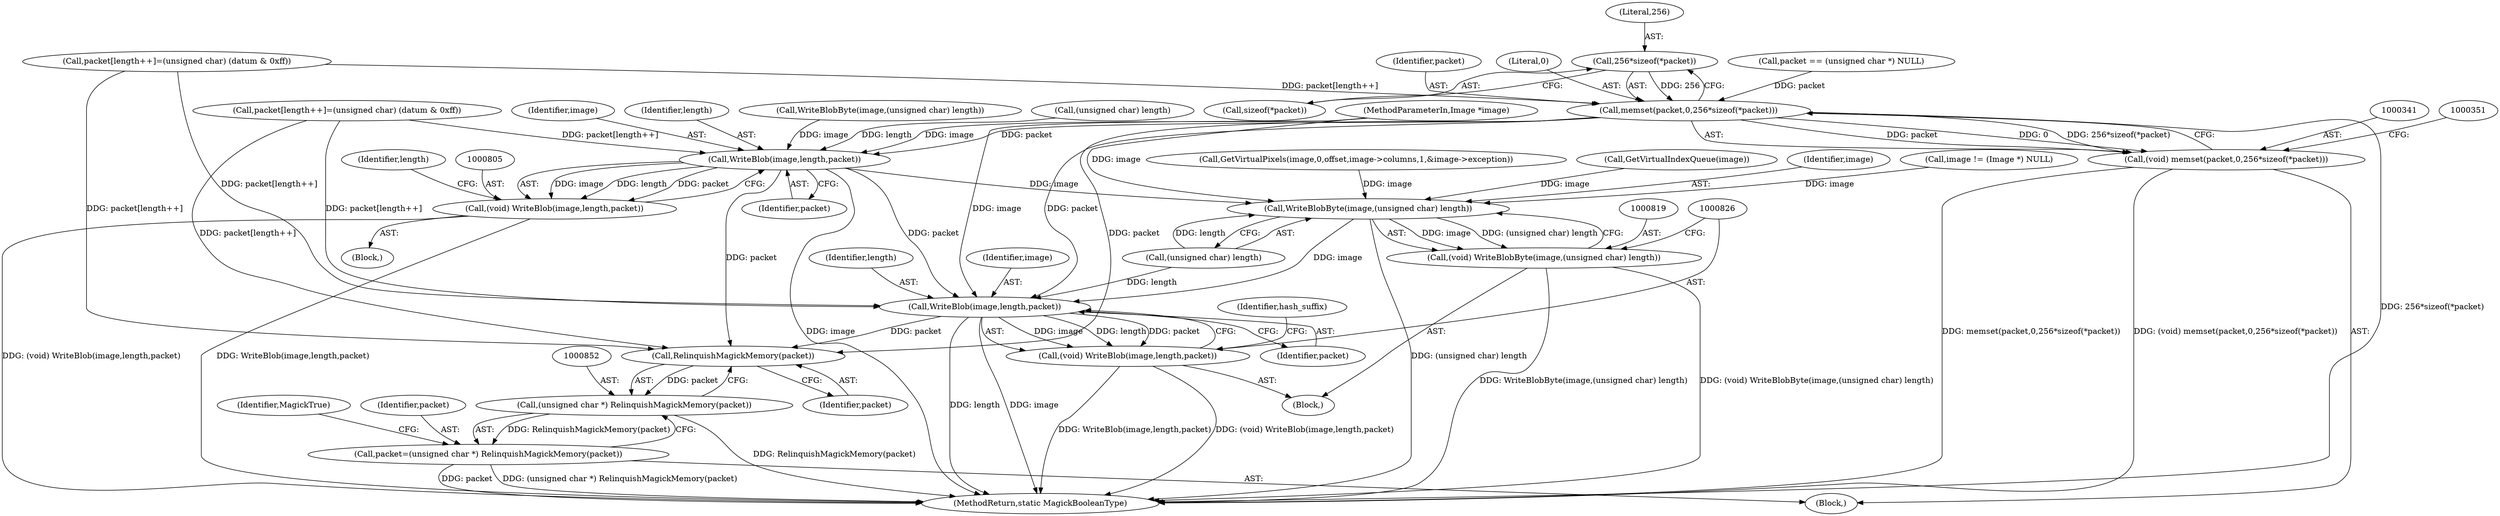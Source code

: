 digraph "0_ImageMagick6_19651f3db63fa1511ed83a348c4c82fa553f8d01@API" {
"1000345" [label="(Call,256*sizeof(*packet))"];
"1000342" [label="(Call,memset(packet,0,256*sizeof(*packet)))"];
"1000340" [label="(Call,(void) memset(packet,0,256*sizeof(*packet)))"];
"1000806" [label="(Call,WriteBlob(image,length,packet))"];
"1000804" [label="(Call,(void) WriteBlob(image,length,packet))"];
"1000820" [label="(Call,WriteBlobByte(image,(unsigned char) length))"];
"1000818" [label="(Call,(void) WriteBlobByte(image,(unsigned char) length))"];
"1000827" [label="(Call,WriteBlob(image,length,packet))"];
"1000825" [label="(Call,(void) WriteBlob(image,length,packet))"];
"1000853" [label="(Call,RelinquishMagickMemory(packet))"];
"1000851" [label="(Call,(unsigned char *) RelinquishMagickMemory(packet))"];
"1000849" [label="(Call,packet=(unsigned char *) RelinquishMagickMemory(packet))"];
"1000799" [label="(Call,WriteBlobByte(image,(unsigned char) length))"];
"1000116" [label="(Block,)"];
"1000143" [label="(Call,packet[length++]=(unsigned char) (datum & 0xff))"];
"1000857" [label="(MethodReturn,static MagickBooleanType)"];
"1000267" [label="(Call,packet == (unsigned char *) NULL)"];
"1000827" [label="(Call,WriteBlob(image,length,packet))"];
"1000114" [label="(MethodParameterIn,Image *image)"];
"1000801" [label="(Call,(unsigned char) length)"];
"1000856" [label="(Identifier,MagickTrue)"];
"1000850" [label="(Identifier,packet)"];
"1000343" [label="(Identifier,packet)"];
"1000342" [label="(Call,memset(packet,0,256*sizeof(*packet)))"];
"1000832" [label="(Identifier,hash_suffix)"];
"1000811" [label="(Identifier,length)"];
"1000809" [label="(Identifier,packet)"];
"1000806" [label="(Call,WriteBlob(image,length,packet))"];
"1000807" [label="(Identifier,image)"];
"1000825" [label="(Call,(void) WriteBlob(image,length,packet))"];
"1000829" [label="(Identifier,length)"];
"1000851" [label="(Call,(unsigned char *) RelinquishMagickMemory(packet))"];
"1000796" [label="(Block,)"];
"1000344" [label="(Literal,0)"];
"1000804" [label="(Call,(void) WriteBlob(image,length,packet))"];
"1000854" [label="(Identifier,packet)"];
"1000345" [label="(Call,256*sizeof(*packet))"];
"1000830" [label="(Identifier,packet)"];
"1000466" [label="(Call,GetVirtualIndexQueue(image))"];
"1000782" [label="(Call,packet[length++]=(unsigned char) (datum & 0xff))"];
"1000808" [label="(Identifier,length)"];
"1000821" [label="(Identifier,image)"];
"1000221" [label="(Call,image != (Image *) NULL)"];
"1000849" [label="(Call,packet=(unsigned char *) RelinquishMagickMemory(packet))"];
"1000817" [label="(Block,)"];
"1000346" [label="(Literal,256)"];
"1000822" [label="(Call,(unsigned char) length)"];
"1000340" [label="(Call,(void) memset(packet,0,256*sizeof(*packet)))"];
"1000820" [label="(Call,WriteBlobByte(image,(unsigned char) length))"];
"1000445" [label="(Call,GetVirtualPixels(image,0,offset,image->columns,1,&image->exception))"];
"1000853" [label="(Call,RelinquishMagickMemory(packet))"];
"1000828" [label="(Identifier,image)"];
"1000818" [label="(Call,(void) WriteBlobByte(image,(unsigned char) length))"];
"1000347" [label="(Call,sizeof(*packet))"];
"1000345" -> "1000342"  [label="AST: "];
"1000345" -> "1000347"  [label="CFG: "];
"1000346" -> "1000345"  [label="AST: "];
"1000347" -> "1000345"  [label="AST: "];
"1000342" -> "1000345"  [label="CFG: "];
"1000345" -> "1000342"  [label="DDG: 256"];
"1000342" -> "1000340"  [label="AST: "];
"1000343" -> "1000342"  [label="AST: "];
"1000344" -> "1000342"  [label="AST: "];
"1000340" -> "1000342"  [label="CFG: "];
"1000342" -> "1000857"  [label="DDG: 256*sizeof(*packet)"];
"1000342" -> "1000340"  [label="DDG: packet"];
"1000342" -> "1000340"  [label="DDG: 0"];
"1000342" -> "1000340"  [label="DDG: 256*sizeof(*packet)"];
"1000267" -> "1000342"  [label="DDG: packet"];
"1000143" -> "1000342"  [label="DDG: packet[length++]"];
"1000342" -> "1000806"  [label="DDG: packet"];
"1000342" -> "1000827"  [label="DDG: packet"];
"1000342" -> "1000853"  [label="DDG: packet"];
"1000340" -> "1000116"  [label="AST: "];
"1000341" -> "1000340"  [label="AST: "];
"1000351" -> "1000340"  [label="CFG: "];
"1000340" -> "1000857"  [label="DDG: memset(packet,0,256*sizeof(*packet))"];
"1000340" -> "1000857"  [label="DDG: (void) memset(packet,0,256*sizeof(*packet))"];
"1000806" -> "1000804"  [label="AST: "];
"1000806" -> "1000809"  [label="CFG: "];
"1000807" -> "1000806"  [label="AST: "];
"1000808" -> "1000806"  [label="AST: "];
"1000809" -> "1000806"  [label="AST: "];
"1000804" -> "1000806"  [label="CFG: "];
"1000806" -> "1000857"  [label="DDG: image"];
"1000806" -> "1000804"  [label="DDG: image"];
"1000806" -> "1000804"  [label="DDG: length"];
"1000806" -> "1000804"  [label="DDG: packet"];
"1000799" -> "1000806"  [label="DDG: image"];
"1000114" -> "1000806"  [label="DDG: image"];
"1000801" -> "1000806"  [label="DDG: length"];
"1000782" -> "1000806"  [label="DDG: packet[length++]"];
"1000806" -> "1000820"  [label="DDG: image"];
"1000806" -> "1000827"  [label="DDG: packet"];
"1000806" -> "1000853"  [label="DDG: packet"];
"1000804" -> "1000796"  [label="AST: "];
"1000805" -> "1000804"  [label="AST: "];
"1000811" -> "1000804"  [label="CFG: "];
"1000804" -> "1000857"  [label="DDG: WriteBlob(image,length,packet)"];
"1000804" -> "1000857"  [label="DDG: (void) WriteBlob(image,length,packet)"];
"1000820" -> "1000818"  [label="AST: "];
"1000820" -> "1000822"  [label="CFG: "];
"1000821" -> "1000820"  [label="AST: "];
"1000822" -> "1000820"  [label="AST: "];
"1000818" -> "1000820"  [label="CFG: "];
"1000820" -> "1000857"  [label="DDG: (unsigned char) length"];
"1000820" -> "1000818"  [label="DDG: image"];
"1000820" -> "1000818"  [label="DDG: (unsigned char) length"];
"1000466" -> "1000820"  [label="DDG: image"];
"1000445" -> "1000820"  [label="DDG: image"];
"1000221" -> "1000820"  [label="DDG: image"];
"1000114" -> "1000820"  [label="DDG: image"];
"1000822" -> "1000820"  [label="DDG: length"];
"1000820" -> "1000827"  [label="DDG: image"];
"1000818" -> "1000817"  [label="AST: "];
"1000819" -> "1000818"  [label="AST: "];
"1000826" -> "1000818"  [label="CFG: "];
"1000818" -> "1000857"  [label="DDG: (void) WriteBlobByte(image,(unsigned char) length)"];
"1000818" -> "1000857"  [label="DDG: WriteBlobByte(image,(unsigned char) length)"];
"1000827" -> "1000825"  [label="AST: "];
"1000827" -> "1000830"  [label="CFG: "];
"1000828" -> "1000827"  [label="AST: "];
"1000829" -> "1000827"  [label="AST: "];
"1000830" -> "1000827"  [label="AST: "];
"1000825" -> "1000827"  [label="CFG: "];
"1000827" -> "1000857"  [label="DDG: length"];
"1000827" -> "1000857"  [label="DDG: image"];
"1000827" -> "1000825"  [label="DDG: image"];
"1000827" -> "1000825"  [label="DDG: length"];
"1000827" -> "1000825"  [label="DDG: packet"];
"1000114" -> "1000827"  [label="DDG: image"];
"1000822" -> "1000827"  [label="DDG: length"];
"1000782" -> "1000827"  [label="DDG: packet[length++]"];
"1000143" -> "1000827"  [label="DDG: packet[length++]"];
"1000827" -> "1000853"  [label="DDG: packet"];
"1000825" -> "1000817"  [label="AST: "];
"1000826" -> "1000825"  [label="AST: "];
"1000832" -> "1000825"  [label="CFG: "];
"1000825" -> "1000857"  [label="DDG: WriteBlob(image,length,packet)"];
"1000825" -> "1000857"  [label="DDG: (void) WriteBlob(image,length,packet)"];
"1000853" -> "1000851"  [label="AST: "];
"1000853" -> "1000854"  [label="CFG: "];
"1000854" -> "1000853"  [label="AST: "];
"1000851" -> "1000853"  [label="CFG: "];
"1000853" -> "1000851"  [label="DDG: packet"];
"1000782" -> "1000853"  [label="DDG: packet[length++]"];
"1000143" -> "1000853"  [label="DDG: packet[length++]"];
"1000851" -> "1000849"  [label="AST: "];
"1000852" -> "1000851"  [label="AST: "];
"1000849" -> "1000851"  [label="CFG: "];
"1000851" -> "1000857"  [label="DDG: RelinquishMagickMemory(packet)"];
"1000851" -> "1000849"  [label="DDG: RelinquishMagickMemory(packet)"];
"1000849" -> "1000116"  [label="AST: "];
"1000850" -> "1000849"  [label="AST: "];
"1000856" -> "1000849"  [label="CFG: "];
"1000849" -> "1000857"  [label="DDG: (unsigned char *) RelinquishMagickMemory(packet)"];
"1000849" -> "1000857"  [label="DDG: packet"];
}
